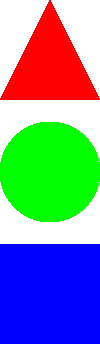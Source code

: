 picture pic1;
     real size=50;
     size(pic1,size);
     fill(pic1,(0,0)--(50,100)--(100,0)--cycle,red);
     
     picture pic2;
     size(pic2,size);
     fill(pic2,unitcircle,green);
     
     picture pic3;
     size(pic3,size);
     fill(pic3,unitsquare,blue);
     
     picture pic;
     add(pic,pic1.fit(),(0,0),N);
     add(pic,pic2.fit(),(0,0),10S);
     
     add(pic.fit(),(0,0),N);
     add(pic3.fit(),(0,0),10S);
     
